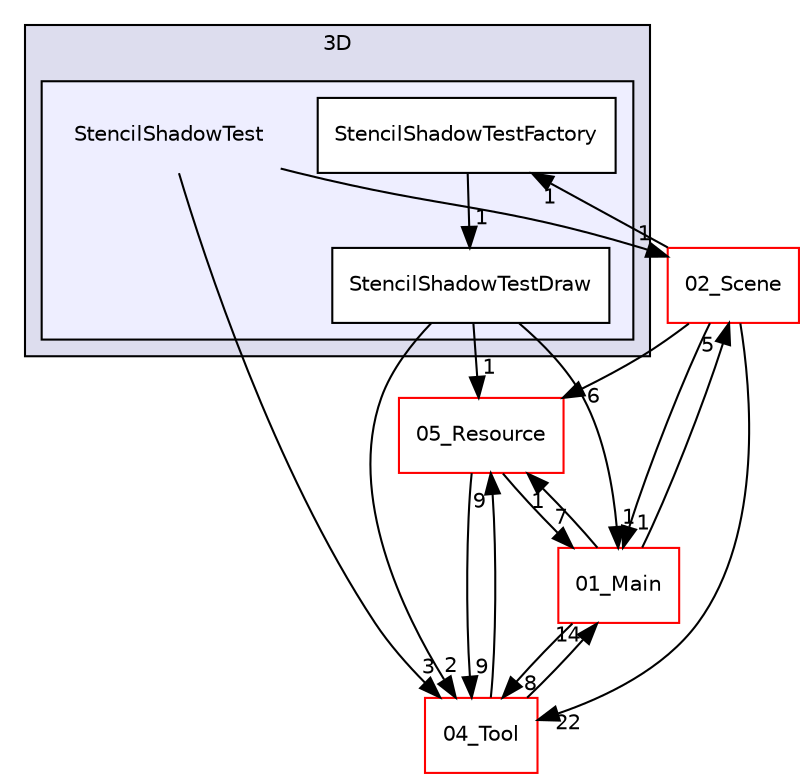digraph "C:/HAL/PG関係/03_作成プログラム/03_HAL授業/就職作品/Project/source/03_Object/3D/StencilShadowTest" {
  compound=true
  node [ fontsize="10", fontname="Helvetica"];
  edge [ labelfontsize="10", labelfontname="Helvetica"];
  subgraph clusterdir_b5c784a4069e49dd96204fa1e19404fe {
    graph [ bgcolor="#ddddee", pencolor="black", label="3D" fontname="Helvetica", fontsize="10", URL="dir_b5c784a4069e49dd96204fa1e19404fe.html"]
  subgraph clusterdir_61249863d245a089ae813b8ee04c5dda {
    graph [ bgcolor="#eeeeff", pencolor="black", label="" URL="dir_61249863d245a089ae813b8ee04c5dda.html"];
    dir_61249863d245a089ae813b8ee04c5dda [shape=plaintext label="StencilShadowTest"];
    dir_7f45e980b85753888a0073c5d9e9dd72 [shape=box label="StencilShadowTestDraw" color="black" fillcolor="white" style="filled" URL="dir_7f45e980b85753888a0073c5d9e9dd72.html"];
    dir_f63ec14f9c2112176fca20769f6133ab [shape=box label="StencilShadowTestFactory" color="black" fillcolor="white" style="filled" URL="dir_f63ec14f9c2112176fca20769f6133ab.html"];
  }
  }
  dir_153dde92bfee5403e93b1534741876d0 [shape=box label="02_Scene" fillcolor="white" style="filled" color="red" URL="dir_153dde92bfee5403e93b1534741876d0.html"];
  dir_6e58c436369e4a795ef16d3c489c4702 [shape=box label="05_Resource" fillcolor="white" style="filled" color="red" URL="dir_6e58c436369e4a795ef16d3c489c4702.html"];
  dir_b2ee2f4b37d8460d9f5246ffd8c74e11 [shape=box label="01_Main" fillcolor="white" style="filled" color="red" URL="dir_b2ee2f4b37d8460d9f5246ffd8c74e11.html"];
  dir_48bb4aacea20c6a8378e1408d864b090 [shape=box label="04_Tool" fillcolor="white" style="filled" color="red" URL="dir_48bb4aacea20c6a8378e1408d864b090.html"];
  dir_153dde92bfee5403e93b1534741876d0->dir_6e58c436369e4a795ef16d3c489c4702 [headlabel="6", labeldistance=1.5 headhref="dir_000010_000158.html"];
  dir_153dde92bfee5403e93b1534741876d0->dir_b2ee2f4b37d8460d9f5246ffd8c74e11 [headlabel="1", labeldistance=1.5 headhref="dir_000010_000001.html"];
  dir_153dde92bfee5403e93b1534741876d0->dir_48bb4aacea20c6a8378e1408d864b090 [headlabel="22", labeldistance=1.5 headhref="dir_000010_000080.html"];
  dir_153dde92bfee5403e93b1534741876d0->dir_f63ec14f9c2112176fca20769f6133ab [headlabel="1", labeldistance=1.5 headhref="dir_000010_000079.html"];
  dir_6e58c436369e4a795ef16d3c489c4702->dir_b2ee2f4b37d8460d9f5246ffd8c74e11 [headlabel="7", labeldistance=1.5 headhref="dir_000158_000001.html"];
  dir_6e58c436369e4a795ef16d3c489c4702->dir_48bb4aacea20c6a8378e1408d864b090 [headlabel="9", labeldistance=1.5 headhref="dir_000158_000080.html"];
  dir_b2ee2f4b37d8460d9f5246ffd8c74e11->dir_153dde92bfee5403e93b1534741876d0 [headlabel="5", labeldistance=1.5 headhref="dir_000001_000010.html"];
  dir_b2ee2f4b37d8460d9f5246ffd8c74e11->dir_6e58c436369e4a795ef16d3c489c4702 [headlabel="1", labeldistance=1.5 headhref="dir_000001_000158.html"];
  dir_b2ee2f4b37d8460d9f5246ffd8c74e11->dir_48bb4aacea20c6a8378e1408d864b090 [headlabel="8", labeldistance=1.5 headhref="dir_000001_000080.html"];
  dir_7f45e980b85753888a0073c5d9e9dd72->dir_6e58c436369e4a795ef16d3c489c4702 [headlabel="1", labeldistance=1.5 headhref="dir_000078_000158.html"];
  dir_7f45e980b85753888a0073c5d9e9dd72->dir_b2ee2f4b37d8460d9f5246ffd8c74e11 [headlabel="1", labeldistance=1.5 headhref="dir_000078_000001.html"];
  dir_7f45e980b85753888a0073c5d9e9dd72->dir_48bb4aacea20c6a8378e1408d864b090 [headlabel="2", labeldistance=1.5 headhref="dir_000078_000080.html"];
  dir_61249863d245a089ae813b8ee04c5dda->dir_153dde92bfee5403e93b1534741876d0 [headlabel="1", labeldistance=1.5 headhref="dir_000077_000010.html"];
  dir_61249863d245a089ae813b8ee04c5dda->dir_48bb4aacea20c6a8378e1408d864b090 [headlabel="3", labeldistance=1.5 headhref="dir_000077_000080.html"];
  dir_48bb4aacea20c6a8378e1408d864b090->dir_6e58c436369e4a795ef16d3c489c4702 [headlabel="9", labeldistance=1.5 headhref="dir_000080_000158.html"];
  dir_48bb4aacea20c6a8378e1408d864b090->dir_b2ee2f4b37d8460d9f5246ffd8c74e11 [headlabel="14", labeldistance=1.5 headhref="dir_000080_000001.html"];
  dir_f63ec14f9c2112176fca20769f6133ab->dir_7f45e980b85753888a0073c5d9e9dd72 [headlabel="1", labeldistance=1.5 headhref="dir_000079_000078.html"];
}
